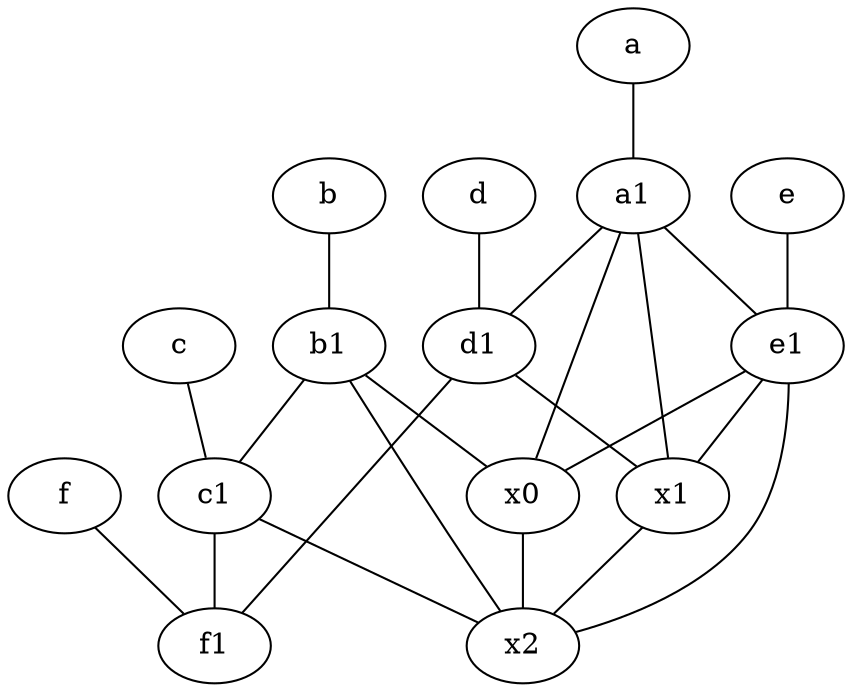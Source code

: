 graph {
	node [labelfontsize=50]
	d [labelfontsize=50 pos="2,5!"]
	d1 [labelfontsize=50 pos="3,5!"]
	x0 [labelfontsize=50]
	x1 [labelfontsize=50]
	c1 [labelfontsize=50 pos="4.5,3!"]
	e [labelfontsize=50 pos="7,9!"]
	x2 [labelfontsize=50]
	b [labelfontsize=50 pos="10,4!"]
	b1 [labelfontsize=50 pos="9,4!"]
	f [labelfontsize=50 pos="3,9!"]
	c [labelfontsize=50 pos="4.5,2!"]
	a1 [labelfontsize=50 pos="8,3!"]
	a [labelfontsize=50 pos="8,2!"]
	e1 [labelfontsize=50 pos="7,7!"]
	f1 [labelfontsize=50 pos="3,8!"]
	e1 -- x0
	b1 -- x2
	b -- b1
	c -- c1
	x0 -- x2
	d -- d1
	a1 -- d1
	b1 -- x0
	c1 -- f1
	e -- e1
	f -- f1
	e1 -- x1
	c1 -- x2
	e1 -- x2
	a1 -- x1
	d1 -- f1
	a1 -- e1
	x1 -- x2
	a1 -- x0
	d1 -- x1
	a -- a1
	b1 -- c1
}
